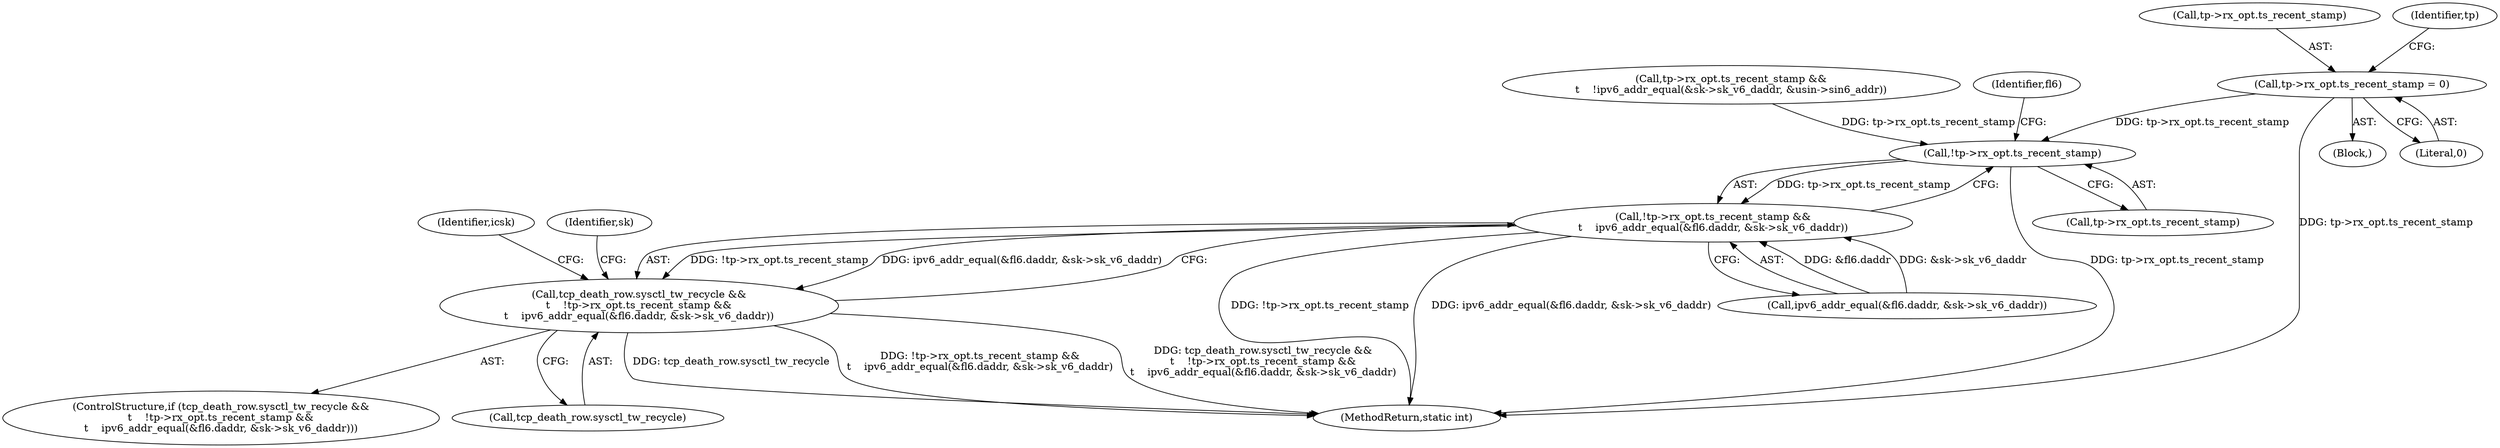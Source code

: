 digraph "0_linux_45f6fad84cc305103b28d73482b344d7f5b76f39_15@pointer" {
"1000309" [label="(Call,tp->rx_opt.ts_recent_stamp = 0)"];
"1000587" [label="(Call,!tp->rx_opt.ts_recent_stamp)"];
"1000586" [label="(Call,!tp->rx_opt.ts_recent_stamp &&\n\t    ipv6_addr_equal(&fl6.daddr, &sk->sk_v6_daddr))"];
"1000582" [label="(Call,tcp_death_row.sysctl_tw_recycle &&\n\t    !tp->rx_opt.ts_recent_stamp &&\n\t    ipv6_addr_equal(&fl6.daddr, &sk->sk_v6_daddr))"];
"1000310" [label="(Call,tp->rx_opt.ts_recent_stamp)"];
"1000586" [label="(Call,!tp->rx_opt.ts_recent_stamp &&\n\t    ipv6_addr_equal(&fl6.daddr, &sk->sk_v6_daddr))"];
"1000607" [label="(Identifier,icsk)"];
"1000717" [label="(MethodReturn,static int)"];
"1000593" [label="(Call,ipv6_addr_equal(&fl6.daddr, &sk->sk_v6_daddr))"];
"1000301" [label="(Block,)"];
"1000588" [label="(Call,tp->rx_opt.ts_recent_stamp)"];
"1000285" [label="(Call,tp->rx_opt.ts_recent_stamp &&\n\t    !ipv6_addr_equal(&sk->sk_v6_daddr, &usin->sin6_addr))"];
"1000581" [label="(ControlStructure,if (tcp_death_row.sysctl_tw_recycle &&\n\t    !tp->rx_opt.ts_recent_stamp &&\n\t    ipv6_addr_equal(&fl6.daddr, &sk->sk_v6_daddr)))"];
"1000587" [label="(Call,!tp->rx_opt.ts_recent_stamp)"];
"1000315" [label="(Literal,0)"];
"1000309" [label="(Call,tp->rx_opt.ts_recent_stamp = 0)"];
"1000596" [label="(Identifier,fl6)"];
"1000583" [label="(Call,tcp_death_row.sysctl_tw_recycle)"];
"1000318" [label="(Identifier,tp)"];
"1000603" [label="(Identifier,sk)"];
"1000582" [label="(Call,tcp_death_row.sysctl_tw_recycle &&\n\t    !tp->rx_opt.ts_recent_stamp &&\n\t    ipv6_addr_equal(&fl6.daddr, &sk->sk_v6_daddr))"];
"1000309" -> "1000301"  [label="AST: "];
"1000309" -> "1000315"  [label="CFG: "];
"1000310" -> "1000309"  [label="AST: "];
"1000315" -> "1000309"  [label="AST: "];
"1000318" -> "1000309"  [label="CFG: "];
"1000309" -> "1000717"  [label="DDG: tp->rx_opt.ts_recent_stamp"];
"1000309" -> "1000587"  [label="DDG: tp->rx_opt.ts_recent_stamp"];
"1000587" -> "1000586"  [label="AST: "];
"1000587" -> "1000588"  [label="CFG: "];
"1000588" -> "1000587"  [label="AST: "];
"1000596" -> "1000587"  [label="CFG: "];
"1000586" -> "1000587"  [label="CFG: "];
"1000587" -> "1000717"  [label="DDG: tp->rx_opt.ts_recent_stamp"];
"1000587" -> "1000586"  [label="DDG: tp->rx_opt.ts_recent_stamp"];
"1000285" -> "1000587"  [label="DDG: tp->rx_opt.ts_recent_stamp"];
"1000586" -> "1000582"  [label="AST: "];
"1000586" -> "1000593"  [label="CFG: "];
"1000593" -> "1000586"  [label="AST: "];
"1000582" -> "1000586"  [label="CFG: "];
"1000586" -> "1000717"  [label="DDG: !tp->rx_opt.ts_recent_stamp"];
"1000586" -> "1000717"  [label="DDG: ipv6_addr_equal(&fl6.daddr, &sk->sk_v6_daddr)"];
"1000586" -> "1000582"  [label="DDG: !tp->rx_opt.ts_recent_stamp"];
"1000586" -> "1000582"  [label="DDG: ipv6_addr_equal(&fl6.daddr, &sk->sk_v6_daddr)"];
"1000593" -> "1000586"  [label="DDG: &fl6.daddr"];
"1000593" -> "1000586"  [label="DDG: &sk->sk_v6_daddr"];
"1000582" -> "1000581"  [label="AST: "];
"1000582" -> "1000583"  [label="CFG: "];
"1000583" -> "1000582"  [label="AST: "];
"1000603" -> "1000582"  [label="CFG: "];
"1000607" -> "1000582"  [label="CFG: "];
"1000582" -> "1000717"  [label="DDG: tcp_death_row.sysctl_tw_recycle"];
"1000582" -> "1000717"  [label="DDG: !tp->rx_opt.ts_recent_stamp &&\n\t    ipv6_addr_equal(&fl6.daddr, &sk->sk_v6_daddr)"];
"1000582" -> "1000717"  [label="DDG: tcp_death_row.sysctl_tw_recycle &&\n\t    !tp->rx_opt.ts_recent_stamp &&\n\t    ipv6_addr_equal(&fl6.daddr, &sk->sk_v6_daddr)"];
}
